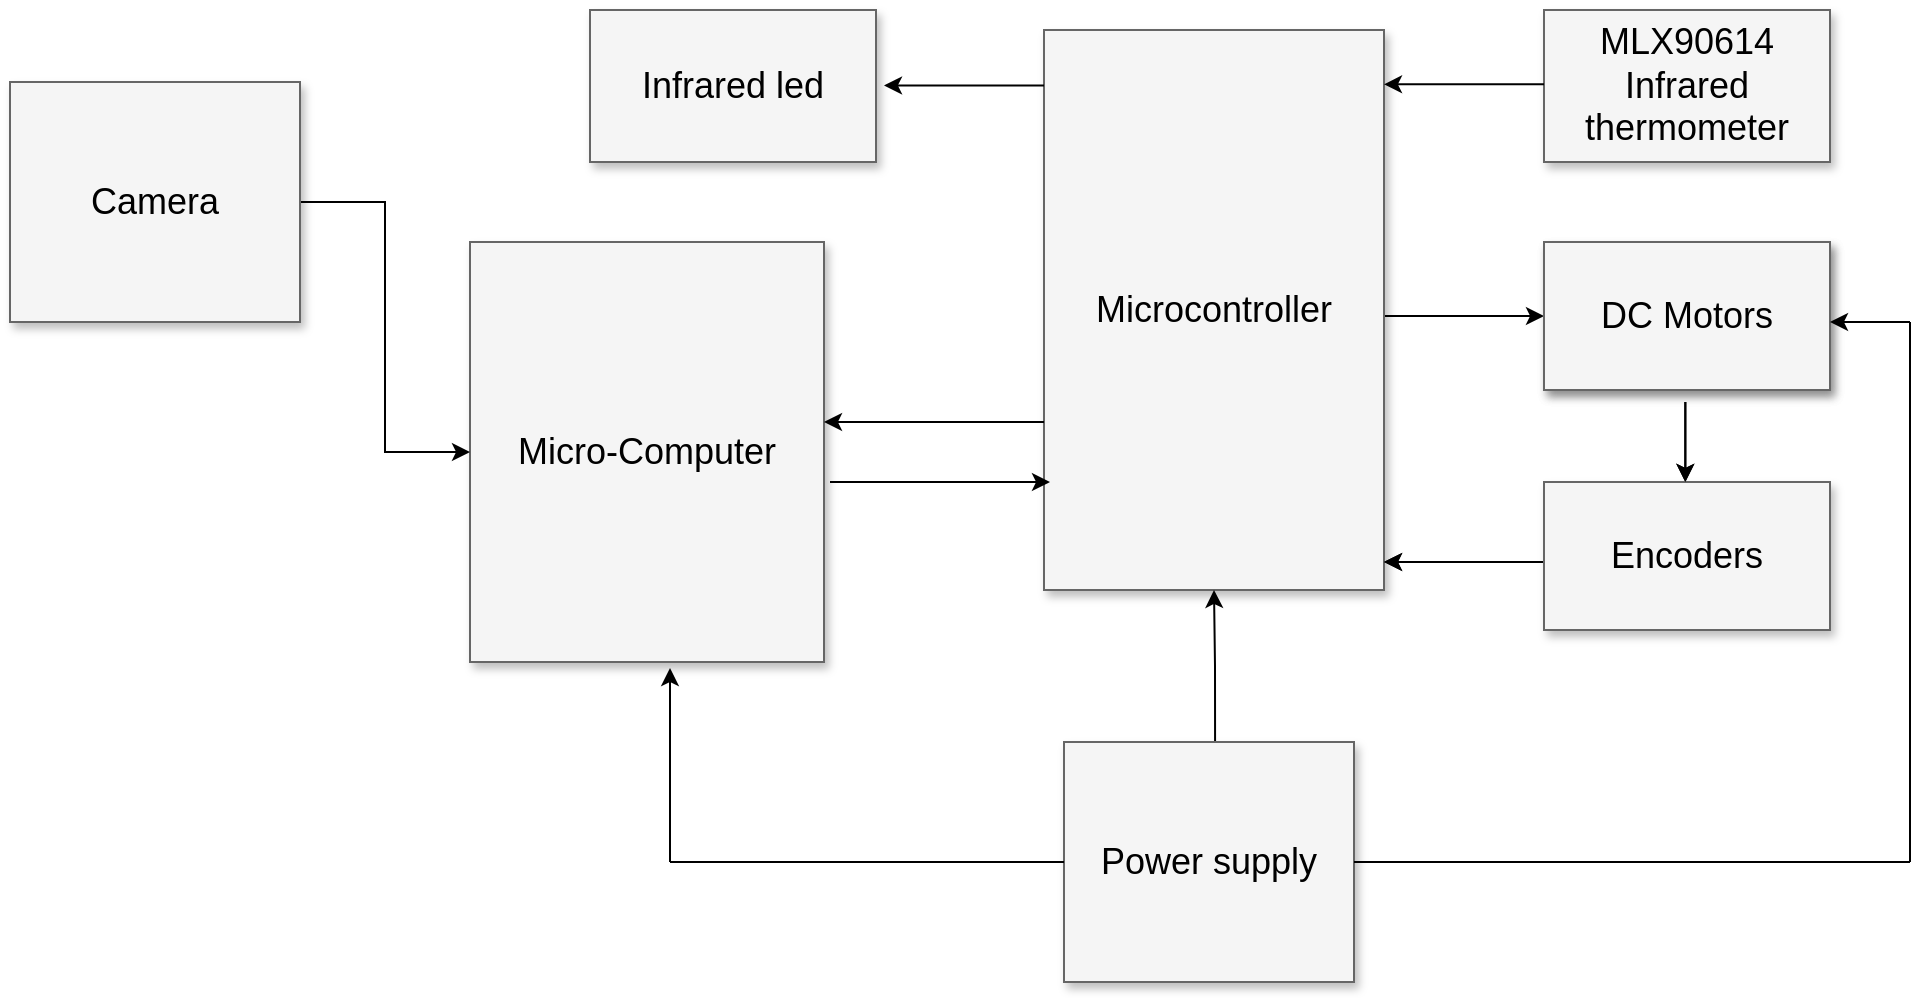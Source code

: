<mxfile version="14.4.2" type="github">
  <diagram name="Page-1" id="90a13364-a465-7bf4-72fc-28e22215d7a0">
    <mxGraphModel dx="1767" dy="709" grid="1" gridSize="10" guides="1" tooltips="1" connect="1" arrows="1" fold="1" page="1" pageScale="1.5" pageWidth="1169" pageHeight="826" background="#ffffff" math="0" shadow="0">
      <root>
        <mxCell id="0" style=";html=1;" />
        <mxCell id="1" style=";html=1;" parent="0" />
        <mxCell id="3a17f1ce550125da-15" style="edgeStyle=elbowEdgeStyle;rounded=0;html=1;startArrow=none;startFill=0;jettySize=auto;orthogonalLoop=1;fontSize=18;elbow=vertical;" parent="1" source="3a17f1ce550125da-2" target="3a17f1ce550125da-6" edge="1">
          <mxGeometry relative="1" as="geometry" />
        </mxCell>
        <mxCell id="3a17f1ce550125da-2" value="Microcontroller" style="whiteSpace=wrap;html=1;shadow=1;fontSize=18;fillColor=#f5f5f5;strokeColor=#666666;" parent="1" vertex="1">
          <mxGeometry x="787" y="454" width="170" height="280" as="geometry" />
        </mxCell>
        <mxCell id="3a17f1ce550125da-4" value="MLX90614 Infrared thermometer" style="whiteSpace=wrap;html=1;shadow=1;fontSize=18;fillColor=#f5f5f5;strokeColor=#666666;" parent="1" vertex="1">
          <mxGeometry x="1037" y="444" width="143" height="76" as="geometry" />
        </mxCell>
        <mxCell id="3a17f1ce550125da-6" value="DC Motors" style="whiteSpace=wrap;html=1;shadow=1;fontSize=18;fillColor=#f5f5f5;strokeColor=#666666;" parent="1" vertex="1">
          <mxGeometry x="1037" y="560" width="143" height="74" as="geometry" />
        </mxCell>
        <mxCell id="vDRpFDDpfhGOyYYU88ng-45" value="" style="edgeStyle=orthogonalEdgeStyle;rounded=0;orthogonalLoop=1;jettySize=auto;html=1;exitX=0.521;exitY=0.015;exitDx=0;exitDy=0;exitPerimeter=0;" edge="1" parent="1" source="3a17f1ce550125da-10" target="3a17f1ce550125da-2">
          <mxGeometry relative="1" as="geometry" />
        </mxCell>
        <mxCell id="3a17f1ce550125da-10" value="Power supply" style="whiteSpace=wrap;html=1;shadow=1;fontSize=18;fillColor=#f5f5f5;strokeColor=#666666;" parent="1" vertex="1">
          <mxGeometry x="797" y="810" width="145" height="120" as="geometry" />
        </mxCell>
        <mxCell id="vDRpFDDpfhGOyYYU88ng-10" value="" style="endArrow=classic;html=1;" edge="1" parent="1">
          <mxGeometry width="50" height="50" relative="1" as="geometry">
            <mxPoint x="1107.67" y="640" as="sourcePoint" />
            <mxPoint x="1107.67" y="680" as="targetPoint" />
          </mxGeometry>
        </mxCell>
        <mxCell id="vDRpFDDpfhGOyYYU88ng-11" value="" style="endArrow=classic;html=1;" edge="1" parent="1">
          <mxGeometry width="50" height="50" relative="1" as="geometry">
            <mxPoint x="1037" y="720" as="sourcePoint" />
            <mxPoint x="957" y="720" as="targetPoint" />
          </mxGeometry>
        </mxCell>
        <mxCell id="vDRpFDDpfhGOyYYU88ng-12" value="" style="endArrow=classic;html=1;" edge="1" parent="1">
          <mxGeometry width="50" height="50" relative="1" as="geometry">
            <mxPoint x="1037" y="720" as="sourcePoint" />
            <mxPoint x="957" y="720" as="targetPoint" />
          </mxGeometry>
        </mxCell>
        <mxCell id="vDRpFDDpfhGOyYYU88ng-13" value="" style="endArrow=classic;html=1;" edge="1" parent="1">
          <mxGeometry width="50" height="50" relative="1" as="geometry">
            <mxPoint x="1037" y="481.17" as="sourcePoint" />
            <mxPoint x="957" y="481.17" as="targetPoint" />
          </mxGeometry>
        </mxCell>
        <mxCell id="vDRpFDDpfhGOyYYU88ng-14" value="DC Motors" style="whiteSpace=wrap;html=1;shadow=1;fontSize=18;fillColor=#f5f5f5;strokeColor=#666666;" vertex="1" parent="1">
          <mxGeometry x="1037" y="560" width="143" height="74" as="geometry" />
        </mxCell>
        <mxCell id="vDRpFDDpfhGOyYYU88ng-15" value="Encoders" style="whiteSpace=wrap;html=1;shadow=1;fontSize=18;fillColor=#f5f5f5;strokeColor=#666666;" vertex="1" parent="1">
          <mxGeometry x="1037" y="680" width="143" height="74" as="geometry" />
        </mxCell>
        <mxCell id="vDRpFDDpfhGOyYYU88ng-17" value="Micro-Computer" style="whiteSpace=wrap;html=1;shadow=1;fontSize=18;fillColor=#f5f5f5;strokeColor=#666666;" vertex="1" parent="1">
          <mxGeometry x="500" y="560" width="177" height="210" as="geometry" />
        </mxCell>
        <mxCell id="vDRpFDDpfhGOyYYU88ng-21" style="edgeStyle=elbowEdgeStyle;rounded=0;html=1;startArrow=none;startFill=0;jettySize=auto;orthogonalLoop=1;fontSize=18;elbow=vertical;" edge="1" parent="1">
          <mxGeometry relative="1" as="geometry">
            <Array as="points">
              <mxPoint x="760" y="680" />
            </Array>
            <mxPoint x="680" y="680" as="sourcePoint" />
            <mxPoint x="790" y="680" as="targetPoint" />
          </mxGeometry>
        </mxCell>
        <mxCell id="vDRpFDDpfhGOyYYU88ng-24" value="" style="endArrow=classic;html=1;" edge="1" parent="1">
          <mxGeometry width="50" height="50" relative="1" as="geometry">
            <mxPoint x="787" y="650" as="sourcePoint" />
            <mxPoint x="677" y="650" as="targetPoint" />
          </mxGeometry>
        </mxCell>
        <mxCell id="vDRpFDDpfhGOyYYU88ng-28" value="" style="edgeStyle=orthogonalEdgeStyle;rounded=0;orthogonalLoop=1;jettySize=auto;html=1;" edge="1" parent="1" source="vDRpFDDpfhGOyYYU88ng-27" target="vDRpFDDpfhGOyYYU88ng-17">
          <mxGeometry relative="1" as="geometry" />
        </mxCell>
        <mxCell id="vDRpFDDpfhGOyYYU88ng-27" value="Camera" style="whiteSpace=wrap;html=1;shadow=1;fontSize=18;fillColor=#f5f5f5;strokeColor=#666666;" vertex="1" parent="1">
          <mxGeometry x="270" y="480" width="145" height="120" as="geometry" />
        </mxCell>
        <mxCell id="vDRpFDDpfhGOyYYU88ng-30" value="" style="endArrow=classic;html=1;" edge="1" parent="1">
          <mxGeometry width="50" height="50" relative="1" as="geometry">
            <mxPoint x="1107.67" y="640" as="sourcePoint" />
            <mxPoint x="1107.67" y="680" as="targetPoint" />
          </mxGeometry>
        </mxCell>
        <mxCell id="vDRpFDDpfhGOyYYU88ng-39" value="Infrared led" style="whiteSpace=wrap;html=1;shadow=1;fontSize=18;fillColor=#f5f5f5;strokeColor=#666666;" vertex="1" parent="1">
          <mxGeometry x="560" y="444" width="143" height="76" as="geometry" />
        </mxCell>
        <mxCell id="vDRpFDDpfhGOyYYU88ng-41" value="" style="endArrow=classic;html=1;" edge="1" parent="1">
          <mxGeometry width="50" height="50" relative="1" as="geometry">
            <mxPoint x="787" y="481.71" as="sourcePoint" />
            <mxPoint x="707" y="481.71" as="targetPoint" />
          </mxGeometry>
        </mxCell>
        <mxCell id="vDRpFDDpfhGOyYYU88ng-42" value="" style="endArrow=none;html=1;" edge="1" parent="1">
          <mxGeometry width="50" height="50" relative="1" as="geometry">
            <mxPoint x="942" y="870" as="sourcePoint" />
            <mxPoint x="1220" y="870" as="targetPoint" />
          </mxGeometry>
        </mxCell>
        <mxCell id="vDRpFDDpfhGOyYYU88ng-43" value="" style="endArrow=none;html=1;" edge="1" parent="1">
          <mxGeometry width="50" height="50" relative="1" as="geometry">
            <mxPoint x="1220" y="870" as="sourcePoint" />
            <mxPoint x="1220" y="600" as="targetPoint" />
          </mxGeometry>
        </mxCell>
        <mxCell id="vDRpFDDpfhGOyYYU88ng-44" value="" style="endArrow=classic;html=1;" edge="1" parent="1">
          <mxGeometry width="50" height="50" relative="1" as="geometry">
            <mxPoint x="1220" y="600" as="sourcePoint" />
            <mxPoint x="1180" y="600" as="targetPoint" />
          </mxGeometry>
        </mxCell>
        <mxCell id="vDRpFDDpfhGOyYYU88ng-46" value="" style="endArrow=none;html=1;" edge="1" parent="1">
          <mxGeometry width="50" height="50" relative="1" as="geometry">
            <mxPoint x="600" y="870" as="sourcePoint" />
            <mxPoint x="797" y="870" as="targetPoint" />
          </mxGeometry>
        </mxCell>
        <mxCell id="vDRpFDDpfhGOyYYU88ng-50" value="" style="endArrow=classic;html=1;" edge="1" parent="1">
          <mxGeometry width="50" height="50" relative="1" as="geometry">
            <mxPoint x="600" y="870" as="sourcePoint" />
            <mxPoint x="600" y="773" as="targetPoint" />
          </mxGeometry>
        </mxCell>
      </root>
    </mxGraphModel>
  </diagram>
</mxfile>
